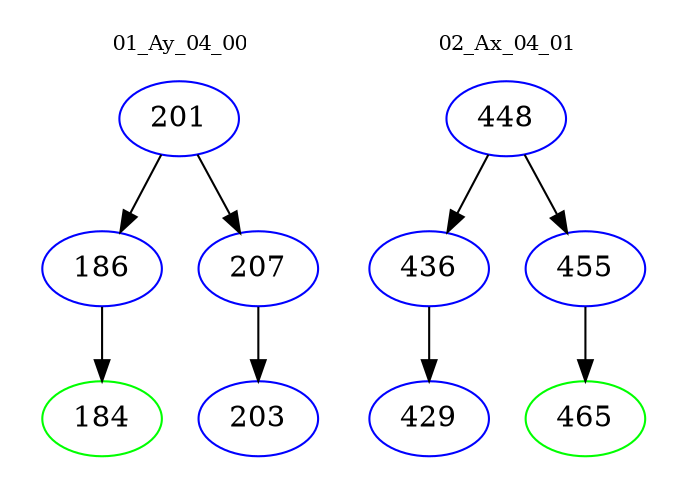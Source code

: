 digraph{
subgraph cluster_0 {
color = white
label = "01_Ay_04_00";
fontsize=10;
T0_201 [label="201", color="blue"]
T0_201 -> T0_186 [color="black"]
T0_186 [label="186", color="blue"]
T0_186 -> T0_184 [color="black"]
T0_184 [label="184", color="green"]
T0_201 -> T0_207 [color="black"]
T0_207 [label="207", color="blue"]
T0_207 -> T0_203 [color="black"]
T0_203 [label="203", color="blue"]
}
subgraph cluster_1 {
color = white
label = "02_Ax_04_01";
fontsize=10;
T1_448 [label="448", color="blue"]
T1_448 -> T1_436 [color="black"]
T1_436 [label="436", color="blue"]
T1_436 -> T1_429 [color="black"]
T1_429 [label="429", color="blue"]
T1_448 -> T1_455 [color="black"]
T1_455 [label="455", color="blue"]
T1_455 -> T1_465 [color="black"]
T1_465 [label="465", color="green"]
}
}
